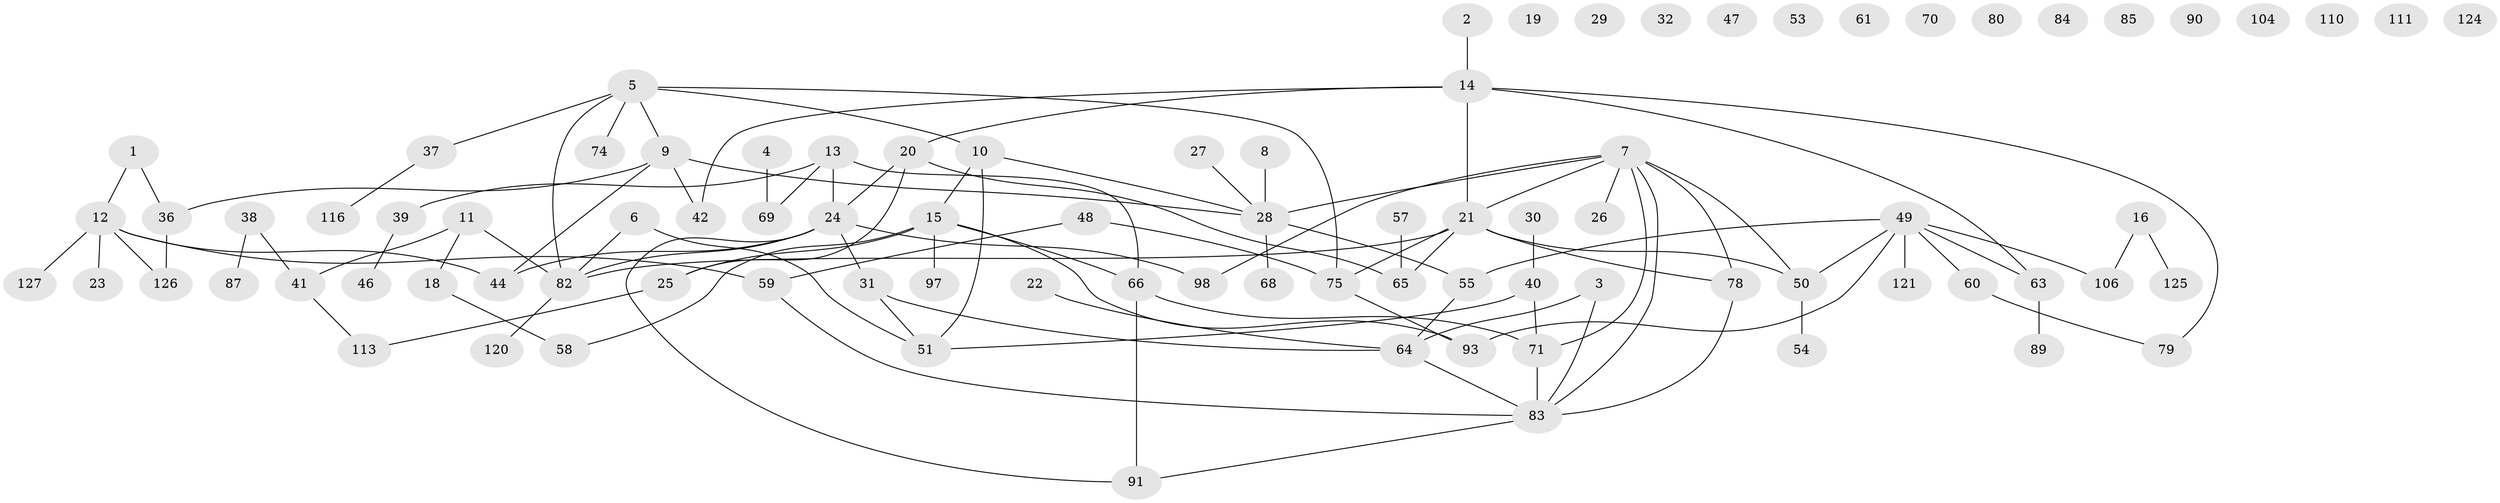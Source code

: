// original degree distribution, {2: 0.26153846153846155, 1: 0.2076923076923077, 4: 0.13846153846153847, 6: 0.015384615384615385, 3: 0.2076923076923077, 5: 0.046153846153846156, 0: 0.1076923076923077, 7: 0.015384615384615385}
// Generated by graph-tools (version 1.1) at 2025/41/03/06/25 10:41:19]
// undirected, 89 vertices, 107 edges
graph export_dot {
graph [start="1"]
  node [color=gray90,style=filled];
  1 [super="+17"];
  2;
  3;
  4;
  5 [super="+35"];
  6;
  7 [super="+45"];
  8;
  9 [super="+112"];
  10 [super="+103"];
  11 [super="+81"];
  12 [super="+43"];
  13 [super="+94"];
  14 [super="+95"];
  15 [super="+34"];
  16 [super="+117"];
  18 [super="+33"];
  19;
  20 [super="+108"];
  21 [super="+56"];
  22;
  23;
  24 [super="+52"];
  25 [super="+76"];
  26 [super="+130"];
  27;
  28 [super="+102"];
  29;
  30;
  31;
  32 [super="+100"];
  36 [super="+92"];
  37;
  38 [super="+99"];
  39;
  40 [super="+123"];
  41 [super="+128"];
  42;
  44;
  46 [super="+62"];
  47;
  48 [super="+114"];
  49 [super="+86"];
  50 [super="+67"];
  51 [super="+105"];
  53;
  54 [super="+88"];
  55 [super="+72"];
  57;
  58 [super="+109"];
  59 [super="+96"];
  60;
  61;
  63 [super="+119"];
  64 [super="+115"];
  65 [super="+122"];
  66;
  68;
  69;
  70;
  71 [super="+73"];
  74;
  75 [super="+77"];
  78;
  79;
  80;
  82 [super="+129"];
  83 [super="+107"];
  84;
  85;
  87;
  89;
  90;
  91 [super="+118"];
  93;
  97 [super="+101"];
  98;
  104;
  106;
  110;
  111;
  113;
  116;
  120;
  121;
  124;
  125;
  126;
  127;
  1 -- 12;
  1 -- 36;
  2 -- 14;
  3 -- 64;
  3 -- 83;
  4 -- 69;
  5 -- 37;
  5 -- 82;
  5 -- 75;
  5 -- 9;
  5 -- 10;
  5 -- 74;
  6 -- 82;
  6 -- 51;
  7 -- 71;
  7 -- 78;
  7 -- 83;
  7 -- 98;
  7 -- 28;
  7 -- 21;
  7 -- 50;
  7 -- 26;
  8 -- 28;
  9 -- 28;
  9 -- 44;
  9 -- 42;
  9 -- 36;
  10 -- 28;
  10 -- 51;
  10 -- 15;
  11 -- 82;
  11 -- 41;
  11 -- 18;
  12 -- 23;
  12 -- 44;
  12 -- 127 [weight=2];
  12 -- 59;
  12 -- 126;
  13 -- 24;
  13 -- 39;
  13 -- 66;
  13 -- 69;
  14 -- 63;
  14 -- 79;
  14 -- 42;
  14 -- 21;
  14 -- 20;
  15 -- 66;
  15 -- 93;
  15 -- 97;
  15 -- 25 [weight=2];
  15 -- 58;
  16 -- 106;
  16 -- 125;
  18 -- 58;
  20 -- 65;
  20 -- 24;
  20 -- 25;
  21 -- 50;
  21 -- 78;
  21 -- 82;
  21 -- 75;
  21 -- 65;
  22 -- 64;
  24 -- 44;
  24 -- 98;
  24 -- 91;
  24 -- 31;
  24 -- 82;
  25 -- 113;
  27 -- 28;
  28 -- 68;
  28 -- 55;
  30 -- 40;
  31 -- 64;
  31 -- 51;
  36 -- 126;
  37 -- 116;
  38 -- 41;
  38 -- 87;
  39 -- 46;
  40 -- 51;
  40 -- 71;
  41 -- 113;
  48 -- 59;
  48 -- 75 [weight=2];
  49 -- 63;
  49 -- 50;
  49 -- 121;
  49 -- 106;
  49 -- 60;
  49 -- 93;
  49 -- 55;
  50 -- 54;
  55 -- 64 [weight=2];
  57 -- 65;
  59 -- 83;
  60 -- 79;
  63 -- 89;
  64 -- 83;
  66 -- 71;
  66 -- 91;
  71 -- 83;
  75 -- 93;
  78 -- 83;
  82 -- 120;
  83 -- 91;
}
